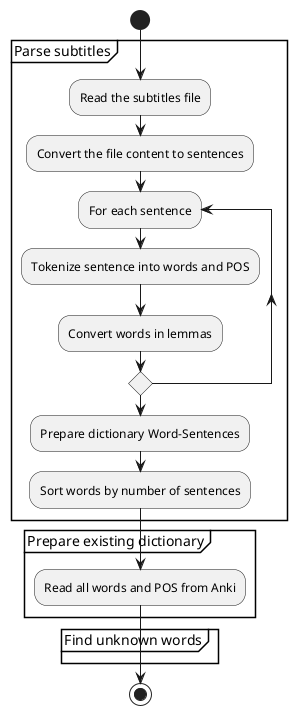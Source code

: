 @startuml
'https://plantuml.com/activity-diagram-beta

start
partition Parse subtitles {
    :Read the subtitles file;
    :Convert the file content to sentences;
    repeat :For each sentence;
        :Tokenize sentence into words and POS;
        :Convert words in lemmas;
    repeat while
   :Prepare dictionary Word-Sentences;
   :Sort words by number of sentences;
}
partition Prepare existing dictionary {
    :Read all words and POS from Anki;
}
partition Find unknown words {
    
}
stop

@enduml
